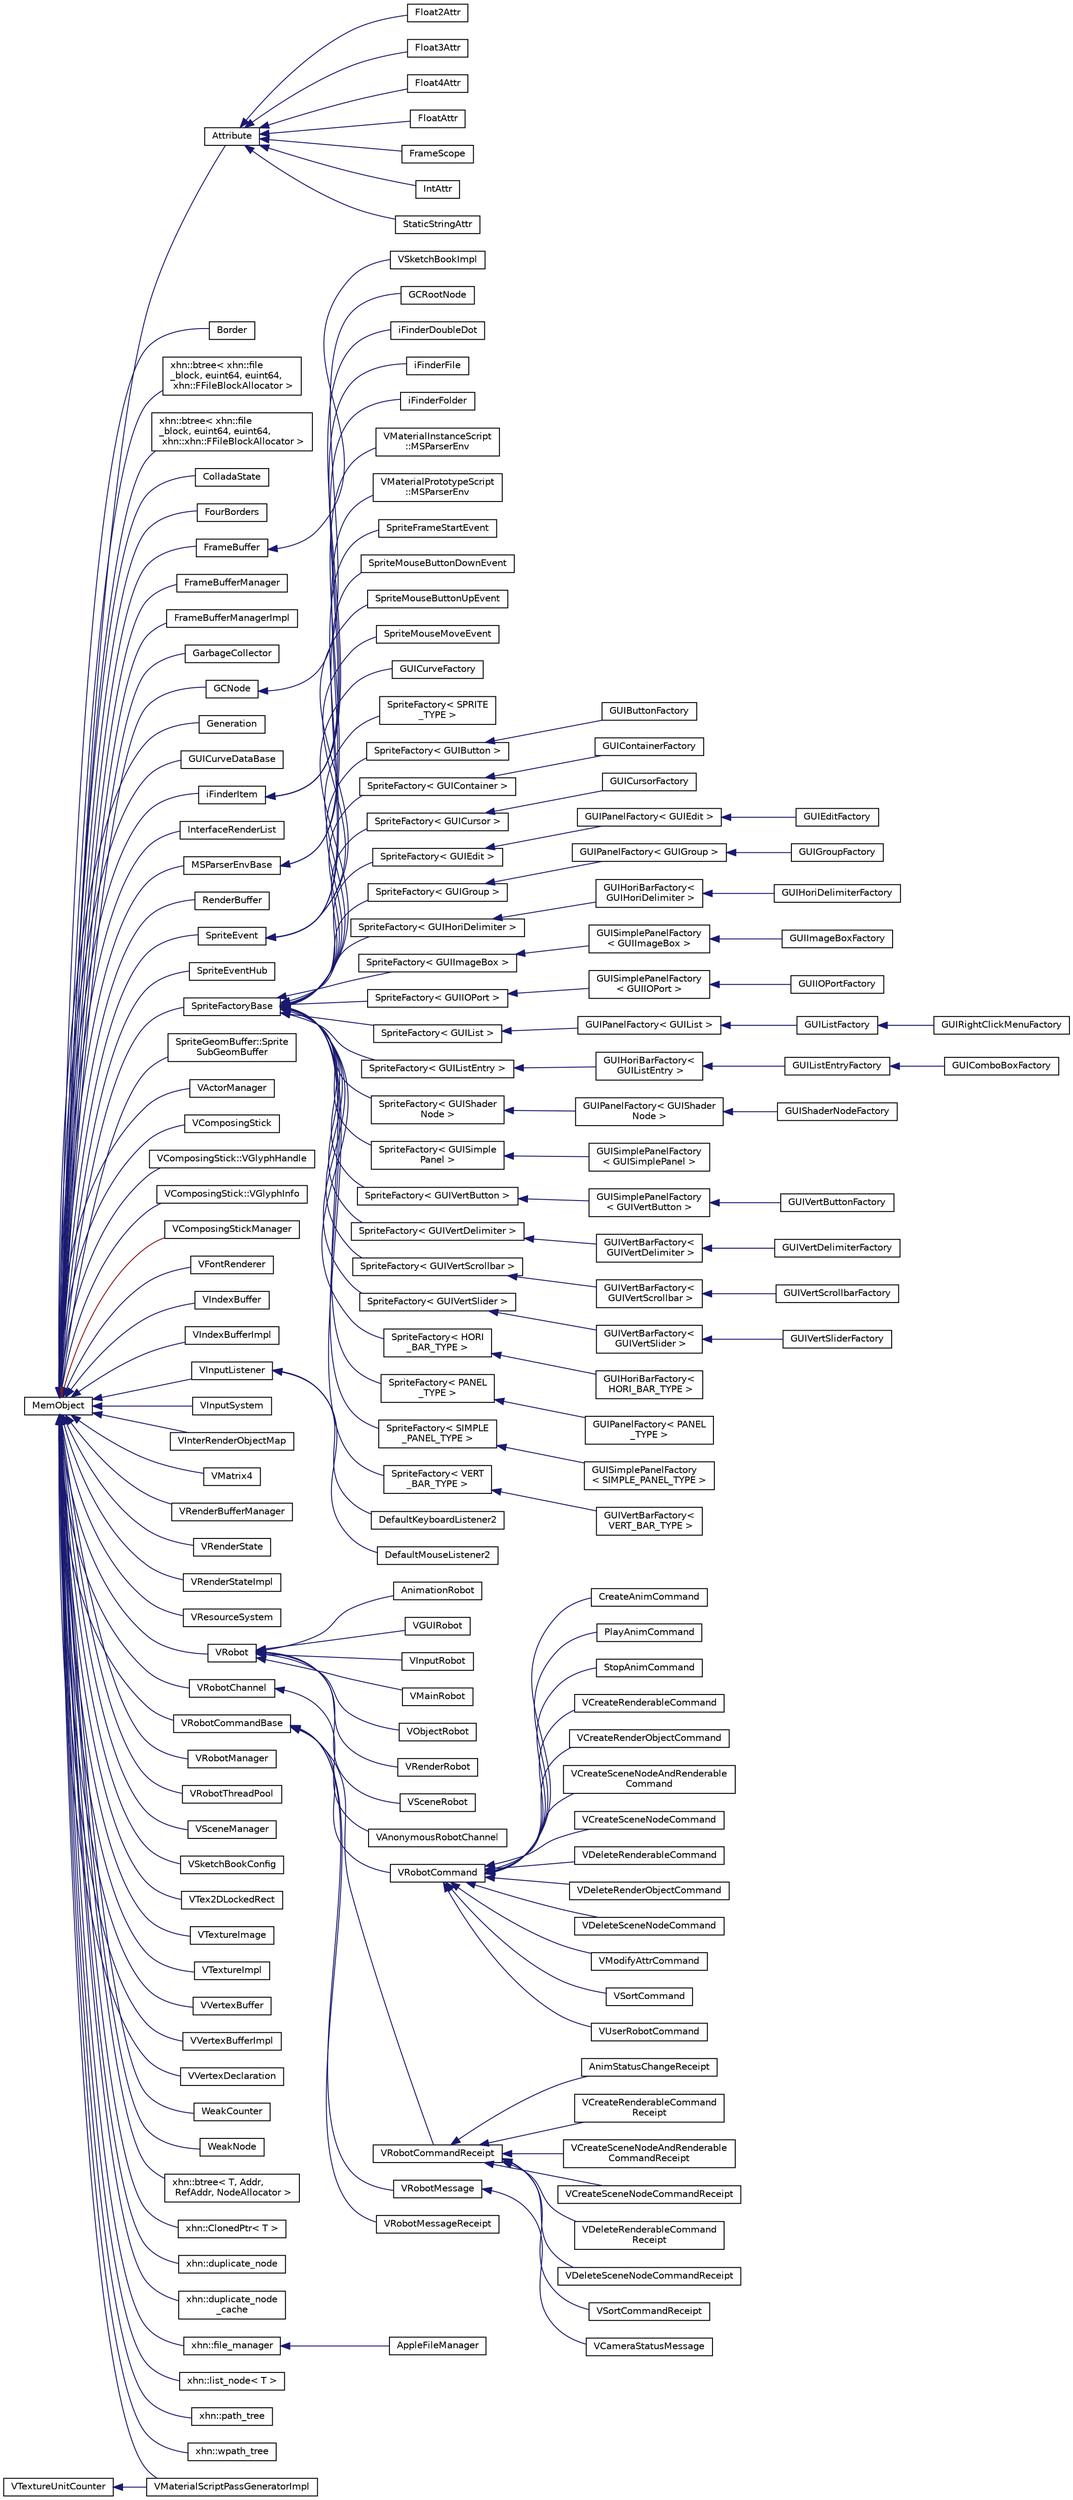digraph "Graphical Class Hierarchy"
{
  edge [fontname="Helvetica",fontsize="10",labelfontname="Helvetica",labelfontsize="10"];
  node [fontname="Helvetica",fontsize="10",shape=record];
  rankdir="LR";
  Node1 [label="MemObject",height=0.2,width=0.4,color="black", fillcolor="white", style="filled",URL="$class_mem_object.html"];
  Node1 -> Node2 [dir="back",color="midnightblue",fontsize="10",style="solid",fontname="Helvetica"];
  Node2 [label="Attribute",height=0.2,width=0.4,color="black", fillcolor="white", style="filled",URL="$class_attribute.html"];
  Node2 -> Node3 [dir="back",color="midnightblue",fontsize="10",style="solid",fontname="Helvetica"];
  Node3 [label="Float2Attr",height=0.2,width=0.4,color="black", fillcolor="white", style="filled",URL="$class_float2_attr.html"];
  Node2 -> Node4 [dir="back",color="midnightblue",fontsize="10",style="solid",fontname="Helvetica"];
  Node4 [label="Float3Attr",height=0.2,width=0.4,color="black", fillcolor="white", style="filled",URL="$class_float3_attr.html"];
  Node2 -> Node5 [dir="back",color="midnightblue",fontsize="10",style="solid",fontname="Helvetica"];
  Node5 [label="Float4Attr",height=0.2,width=0.4,color="black", fillcolor="white", style="filled",URL="$class_float4_attr.html"];
  Node2 -> Node6 [dir="back",color="midnightblue",fontsize="10",style="solid",fontname="Helvetica"];
  Node6 [label="FloatAttr",height=0.2,width=0.4,color="black", fillcolor="white", style="filled",URL="$class_float_attr.html"];
  Node2 -> Node7 [dir="back",color="midnightblue",fontsize="10",style="solid",fontname="Helvetica"];
  Node7 [label="FrameScope",height=0.2,width=0.4,color="black", fillcolor="white", style="filled",URL="$class_frame_scope.html"];
  Node2 -> Node8 [dir="back",color="midnightblue",fontsize="10",style="solid",fontname="Helvetica"];
  Node8 [label="IntAttr",height=0.2,width=0.4,color="black", fillcolor="white", style="filled",URL="$class_int_attr.html"];
  Node2 -> Node9 [dir="back",color="midnightblue",fontsize="10",style="solid",fontname="Helvetica"];
  Node9 [label="StaticStringAttr",height=0.2,width=0.4,color="black", fillcolor="white", style="filled",URL="$class_static_string_attr.html"];
  Node1 -> Node10 [dir="back",color="midnightblue",fontsize="10",style="solid",fontname="Helvetica"];
  Node10 [label="Border",height=0.2,width=0.4,color="black", fillcolor="white", style="filled",URL="$class_border.html"];
  Node1 -> Node11 [dir="back",color="midnightblue",fontsize="10",style="solid",fontname="Helvetica"];
  Node11 [label="xhn::btree\< xhn::file\l_block, euint64, euint64,\l xhn::FFileBlockAllocator \>",height=0.2,width=0.4,color="black", fillcolor="white", style="filled",URL="$classxhn_1_1btree.html"];
  Node1 -> Node12 [dir="back",color="midnightblue",fontsize="10",style="solid",fontname="Helvetica"];
  Node12 [label="xhn::btree\< xhn::file\l_block, euint64, euint64,\l xhn::xhn::FFileBlockAllocator \>",height=0.2,width=0.4,color="black", fillcolor="white", style="filled",URL="$classxhn_1_1btree.html"];
  Node1 -> Node13 [dir="back",color="midnightblue",fontsize="10",style="solid",fontname="Helvetica"];
  Node13 [label="ColladaState",height=0.2,width=0.4,color="black", fillcolor="white", style="filled",URL="$class_collada_state.html"];
  Node1 -> Node14 [dir="back",color="midnightblue",fontsize="10",style="solid",fontname="Helvetica"];
  Node14 [label="FourBorders",height=0.2,width=0.4,color="black", fillcolor="white", style="filled",URL="$struct_four_borders.html"];
  Node1 -> Node15 [dir="back",color="midnightblue",fontsize="10",style="solid",fontname="Helvetica"];
  Node15 [label="FrameBuffer",height=0.2,width=0.4,color="black", fillcolor="white", style="filled",URL="$class_frame_buffer.html",tooltip="FrameBuffer 帧缓冲 "];
  Node15 -> Node16 [dir="back",color="midnightblue",fontsize="10",style="solid",fontname="Helvetica"];
  Node16 [label="VSketchBookImpl",height=0.2,width=0.4,color="black", fillcolor="white", style="filled",URL="$class_v_sketch_book_impl.html"];
  Node1 -> Node17 [dir="back",color="midnightblue",fontsize="10",style="solid",fontname="Helvetica"];
  Node17 [label="FrameBufferManager",height=0.2,width=0.4,color="black", fillcolor="white", style="filled",URL="$class_frame_buffer_manager.html",tooltip="SINGLETON. "];
  Node1 -> Node18 [dir="back",color="midnightblue",fontsize="10",style="solid",fontname="Helvetica"];
  Node18 [label="FrameBufferManagerImpl",height=0.2,width=0.4,color="black", fillcolor="white", style="filled",URL="$class_frame_buffer_manager_impl.html",tooltip="FrameBufferManagerImpl 帧缓冲管理器的实现 "];
  Node1 -> Node19 [dir="back",color="midnightblue",fontsize="10",style="solid",fontname="Helvetica"];
  Node19 [label="GarbageCollector",height=0.2,width=0.4,color="black", fillcolor="white", style="filled",URL="$class_garbage_collector.html"];
  Node1 -> Node20 [dir="back",color="midnightblue",fontsize="10",style="solid",fontname="Helvetica"];
  Node20 [label="GCNode",height=0.2,width=0.4,color="black", fillcolor="white", style="filled",URL="$class_g_c_node.html",tooltip="#define GC_DEBUG "];
  Node20 -> Node21 [dir="back",color="midnightblue",fontsize="10",style="solid",fontname="Helvetica"];
  Node21 [label="GCRootNode",height=0.2,width=0.4,color="black", fillcolor="white", style="filled",URL="$class_g_c_root_node.html"];
  Node1 -> Node22 [dir="back",color="midnightblue",fontsize="10",style="solid",fontname="Helvetica"];
  Node22 [label="Generation",height=0.2,width=0.4,color="black", fillcolor="white", style="filled",URL="$class_generation.html"];
  Node1 -> Node23 [dir="back",color="midnightblue",fontsize="10",style="solid",fontname="Helvetica"];
  Node23 [label="GUICurveDataBase",height=0.2,width=0.4,color="black", fillcolor="white", style="filled",URL="$class_g_u_i_curve_data_base.html",tooltip="GUICurveDataBase. "];
  Node1 -> Node24 [dir="back",color="midnightblue",fontsize="10",style="solid",fontname="Helvetica"];
  Node24 [label="iFinderItem",height=0.2,width=0.4,color="black", fillcolor="white", style="filled",URL="$classi_finder_item.html"];
  Node24 -> Node25 [dir="back",color="midnightblue",fontsize="10",style="solid",fontname="Helvetica"];
  Node25 [label="iFinderDoubleDot",height=0.2,width=0.4,color="black", fillcolor="white", style="filled",URL="$classi_finder_double_dot.html"];
  Node24 -> Node26 [dir="back",color="midnightblue",fontsize="10",style="solid",fontname="Helvetica"];
  Node26 [label="iFinderFile",height=0.2,width=0.4,color="black", fillcolor="white", style="filled",URL="$classi_finder_file.html"];
  Node24 -> Node27 [dir="back",color="midnightblue",fontsize="10",style="solid",fontname="Helvetica"];
  Node27 [label="iFinderFolder",height=0.2,width=0.4,color="black", fillcolor="white", style="filled",URL="$classi_finder_folder.html"];
  Node1 -> Node28 [dir="back",color="midnightblue",fontsize="10",style="solid",fontname="Helvetica"];
  Node28 [label="InterfaceRenderList",height=0.2,width=0.4,color="black", fillcolor="white", style="filled",URL="$class_interface_render_list.html"];
  Node1 -> Node29 [dir="back",color="midnightblue",fontsize="10",style="solid",fontname="Helvetica"];
  Node29 [label="MSParserEnvBase",height=0.2,width=0.4,color="black", fillcolor="white", style="filled",URL="$class_m_s_parser_env_base.html",tooltip="MSParserEnvBase. "];
  Node29 -> Node30 [dir="back",color="midnightblue",fontsize="10",style="solid",fontname="Helvetica"];
  Node30 [label="VMaterialInstanceScript\l::MSParserEnv",height=0.2,width=0.4,color="black", fillcolor="white", style="filled",URL="$class_v_material_instance_script_1_1_m_s_parser_env.html"];
  Node29 -> Node31 [dir="back",color="midnightblue",fontsize="10",style="solid",fontname="Helvetica"];
  Node31 [label="VMaterialPrototypeScript\l::MSParserEnv",height=0.2,width=0.4,color="black", fillcolor="white", style="filled",URL="$class_v_material_prototype_script_1_1_m_s_parser_env.html"];
  Node1 -> Node32 [dir="back",color="midnightblue",fontsize="10",style="solid",fontname="Helvetica"];
  Node32 [label="RenderBuffer",height=0.2,width=0.4,color="black", fillcolor="white", style="filled",URL="$class_render_buffer.html",tooltip="RenderBuffer 渲染缓冲 "];
  Node1 -> Node33 [dir="back",color="midnightblue",fontsize="10",style="solid",fontname="Helvetica"];
  Node33 [label="SpriteEvent",height=0.2,width=0.4,color="black", fillcolor="white", style="filled",URL="$class_sprite_event.html"];
  Node33 -> Node34 [dir="back",color="midnightblue",fontsize="10",style="solid",fontname="Helvetica"];
  Node34 [label="SpriteFrameStartEvent",height=0.2,width=0.4,color="black", fillcolor="white", style="filled",URL="$class_sprite_frame_start_event.html"];
  Node33 -> Node35 [dir="back",color="midnightblue",fontsize="10",style="solid",fontname="Helvetica"];
  Node35 [label="SpriteMouseButtonDownEvent",height=0.2,width=0.4,color="black", fillcolor="white", style="filled",URL="$class_sprite_mouse_button_down_event.html"];
  Node33 -> Node36 [dir="back",color="midnightblue",fontsize="10",style="solid",fontname="Helvetica"];
  Node36 [label="SpriteMouseButtonUpEvent",height=0.2,width=0.4,color="black", fillcolor="white", style="filled",URL="$class_sprite_mouse_button_up_event.html"];
  Node33 -> Node37 [dir="back",color="midnightblue",fontsize="10",style="solid",fontname="Helvetica"];
  Node37 [label="SpriteMouseMoveEvent",height=0.2,width=0.4,color="black", fillcolor="white", style="filled",URL="$class_sprite_mouse_move_event.html"];
  Node1 -> Node38 [dir="back",color="midnightblue",fontsize="10",style="solid",fontname="Helvetica"];
  Node38 [label="SpriteEventHub",height=0.2,width=0.4,color="black", fillcolor="white", style="filled",URL="$class_sprite_event_hub.html",tooltip="SINGLETON. "];
  Node1 -> Node39 [dir="back",color="midnightblue",fontsize="10",style="solid",fontname="Helvetica"];
  Node39 [label="SpriteFactoryBase",height=0.2,width=0.4,color="black", fillcolor="white", style="filled",URL="$class_sprite_factory_base.html"];
  Node39 -> Node40 [dir="back",color="midnightblue",fontsize="10",style="solid",fontname="Helvetica"];
  Node40 [label="GUICurveFactory",height=0.2,width=0.4,color="black", fillcolor="white", style="filled",URL="$class_g_u_i_curve_factory.html"];
  Node39 -> Node41 [dir="back",color="midnightblue",fontsize="10",style="solid",fontname="Helvetica"];
  Node41 [label="SpriteFactory\< SPRITE\l_TYPE \>",height=0.2,width=0.4,color="black", fillcolor="white", style="filled",URL="$class_sprite_factory.html"];
  Node39 -> Node42 [dir="back",color="midnightblue",fontsize="10",style="solid",fontname="Helvetica"];
  Node42 [label="SpriteFactory\< GUIButton \>",height=0.2,width=0.4,color="black", fillcolor="white", style="filled",URL="$class_sprite_factory.html"];
  Node42 -> Node43 [dir="back",color="midnightblue",fontsize="10",style="solid",fontname="Helvetica"];
  Node43 [label="GUIButtonFactory",height=0.2,width=0.4,color="black", fillcolor="white", style="filled",URL="$class_g_u_i_button_factory.html"];
  Node39 -> Node44 [dir="back",color="midnightblue",fontsize="10",style="solid",fontname="Helvetica"];
  Node44 [label="SpriteFactory\< GUIContainer \>",height=0.2,width=0.4,color="black", fillcolor="white", style="filled",URL="$class_sprite_factory.html"];
  Node44 -> Node45 [dir="back",color="midnightblue",fontsize="10",style="solid",fontname="Helvetica"];
  Node45 [label="GUIContainerFactory",height=0.2,width=0.4,color="black", fillcolor="white", style="filled",URL="$class_g_u_i_container_factory.html"];
  Node39 -> Node46 [dir="back",color="midnightblue",fontsize="10",style="solid",fontname="Helvetica"];
  Node46 [label="SpriteFactory\< GUICursor \>",height=0.2,width=0.4,color="black", fillcolor="white", style="filled",URL="$class_sprite_factory.html"];
  Node46 -> Node47 [dir="back",color="midnightblue",fontsize="10",style="solid",fontname="Helvetica"];
  Node47 [label="GUICursorFactory",height=0.2,width=0.4,color="black", fillcolor="white", style="filled",URL="$class_g_u_i_cursor_factory.html"];
  Node39 -> Node48 [dir="back",color="midnightblue",fontsize="10",style="solid",fontname="Helvetica"];
  Node48 [label="SpriteFactory\< GUIEdit \>",height=0.2,width=0.4,color="black", fillcolor="white", style="filled",URL="$class_sprite_factory.html"];
  Node48 -> Node49 [dir="back",color="midnightblue",fontsize="10",style="solid",fontname="Helvetica"];
  Node49 [label="GUIPanelFactory\< GUIEdit \>",height=0.2,width=0.4,color="black", fillcolor="white", style="filled",URL="$class_g_u_i_panel_factory.html"];
  Node49 -> Node50 [dir="back",color="midnightblue",fontsize="10",style="solid",fontname="Helvetica"];
  Node50 [label="GUIEditFactory",height=0.2,width=0.4,color="black", fillcolor="white", style="filled",URL="$class_g_u_i_edit_factory.html"];
  Node39 -> Node51 [dir="back",color="midnightblue",fontsize="10",style="solid",fontname="Helvetica"];
  Node51 [label="SpriteFactory\< GUIGroup \>",height=0.2,width=0.4,color="black", fillcolor="white", style="filled",URL="$class_sprite_factory.html"];
  Node51 -> Node52 [dir="back",color="midnightblue",fontsize="10",style="solid",fontname="Helvetica"];
  Node52 [label="GUIPanelFactory\< GUIGroup \>",height=0.2,width=0.4,color="black", fillcolor="white", style="filled",URL="$class_g_u_i_panel_factory.html"];
  Node52 -> Node53 [dir="back",color="midnightblue",fontsize="10",style="solid",fontname="Helvetica"];
  Node53 [label="GUIGroupFactory",height=0.2,width=0.4,color="black", fillcolor="white", style="filled",URL="$class_g_u_i_group_factory.html"];
  Node39 -> Node54 [dir="back",color="midnightblue",fontsize="10",style="solid",fontname="Helvetica"];
  Node54 [label="SpriteFactory\< GUIHoriDelimiter \>",height=0.2,width=0.4,color="black", fillcolor="white", style="filled",URL="$class_sprite_factory.html"];
  Node54 -> Node55 [dir="back",color="midnightblue",fontsize="10",style="solid",fontname="Helvetica"];
  Node55 [label="GUIHoriBarFactory\<\l GUIHoriDelimiter \>",height=0.2,width=0.4,color="black", fillcolor="white", style="filled",URL="$class_g_u_i_hori_bar_factory.html"];
  Node55 -> Node56 [dir="back",color="midnightblue",fontsize="10",style="solid",fontname="Helvetica"];
  Node56 [label="GUIHoriDelimiterFactory",height=0.2,width=0.4,color="black", fillcolor="white", style="filled",URL="$class_g_u_i_hori_delimiter_factory.html",tooltip="GUIHoriDelimiterFactory. "];
  Node39 -> Node57 [dir="back",color="midnightblue",fontsize="10",style="solid",fontname="Helvetica"];
  Node57 [label="SpriteFactory\< GUIImageBox \>",height=0.2,width=0.4,color="black", fillcolor="white", style="filled",URL="$class_sprite_factory.html"];
  Node57 -> Node58 [dir="back",color="midnightblue",fontsize="10",style="solid",fontname="Helvetica"];
  Node58 [label="GUISimplePanelFactory\l\< GUIImageBox \>",height=0.2,width=0.4,color="black", fillcolor="white", style="filled",URL="$class_g_u_i_simple_panel_factory.html"];
  Node58 -> Node59 [dir="back",color="midnightblue",fontsize="10",style="solid",fontname="Helvetica"];
  Node59 [label="GUIImageBoxFactory",height=0.2,width=0.4,color="black", fillcolor="white", style="filled",URL="$class_g_u_i_image_box_factory.html",tooltip="GUIImageBoxFactory. "];
  Node39 -> Node60 [dir="back",color="midnightblue",fontsize="10",style="solid",fontname="Helvetica"];
  Node60 [label="SpriteFactory\< GUIIOPort \>",height=0.2,width=0.4,color="black", fillcolor="white", style="filled",URL="$class_sprite_factory.html"];
  Node60 -> Node61 [dir="back",color="midnightblue",fontsize="10",style="solid",fontname="Helvetica"];
  Node61 [label="GUISimplePanelFactory\l\< GUIIOPort \>",height=0.2,width=0.4,color="black", fillcolor="white", style="filled",URL="$class_g_u_i_simple_panel_factory.html"];
  Node61 -> Node62 [dir="back",color="midnightblue",fontsize="10",style="solid",fontname="Helvetica"];
  Node62 [label="GUIIOPortFactory",height=0.2,width=0.4,color="black", fillcolor="white", style="filled",URL="$class_g_u_i_i_o_port_factory.html"];
  Node39 -> Node63 [dir="back",color="midnightblue",fontsize="10",style="solid",fontname="Helvetica"];
  Node63 [label="SpriteFactory\< GUIList \>",height=0.2,width=0.4,color="black", fillcolor="white", style="filled",URL="$class_sprite_factory.html"];
  Node63 -> Node64 [dir="back",color="midnightblue",fontsize="10",style="solid",fontname="Helvetica"];
  Node64 [label="GUIPanelFactory\< GUIList \>",height=0.2,width=0.4,color="black", fillcolor="white", style="filled",URL="$class_g_u_i_panel_factory.html"];
  Node64 -> Node65 [dir="back",color="midnightblue",fontsize="10",style="solid",fontname="Helvetica"];
  Node65 [label="GUIListFactory",height=0.2,width=0.4,color="black", fillcolor="white", style="filled",URL="$class_g_u_i_list_factory.html"];
  Node65 -> Node66 [dir="back",color="midnightblue",fontsize="10",style="solid",fontname="Helvetica"];
  Node66 [label="GUIRightClickMenuFactory",height=0.2,width=0.4,color="black", fillcolor="white", style="filled",URL="$class_g_u_i_right_click_menu_factory.html"];
  Node39 -> Node67 [dir="back",color="midnightblue",fontsize="10",style="solid",fontname="Helvetica"];
  Node67 [label="SpriteFactory\< GUIListEntry \>",height=0.2,width=0.4,color="black", fillcolor="white", style="filled",URL="$class_sprite_factory.html"];
  Node67 -> Node68 [dir="back",color="midnightblue",fontsize="10",style="solid",fontname="Helvetica"];
  Node68 [label="GUIHoriBarFactory\<\l GUIListEntry \>",height=0.2,width=0.4,color="black", fillcolor="white", style="filled",URL="$class_g_u_i_hori_bar_factory.html"];
  Node68 -> Node69 [dir="back",color="midnightblue",fontsize="10",style="solid",fontname="Helvetica"];
  Node69 [label="GUIListEntryFactory",height=0.2,width=0.4,color="black", fillcolor="white", style="filled",URL="$class_g_u_i_list_entry_factory.html",tooltip="GUIListEntryFactory. "];
  Node69 -> Node70 [dir="back",color="midnightblue",fontsize="10",style="solid",fontname="Helvetica"];
  Node70 [label="GUIComboBoxFactory",height=0.2,width=0.4,color="black", fillcolor="white", style="filled",URL="$class_g_u_i_combo_box_factory.html"];
  Node39 -> Node71 [dir="back",color="midnightblue",fontsize="10",style="solid",fontname="Helvetica"];
  Node71 [label="SpriteFactory\< GUIShader\lNode \>",height=0.2,width=0.4,color="black", fillcolor="white", style="filled",URL="$class_sprite_factory.html"];
  Node71 -> Node72 [dir="back",color="midnightblue",fontsize="10",style="solid",fontname="Helvetica"];
  Node72 [label="GUIPanelFactory\< GUIShader\lNode \>",height=0.2,width=0.4,color="black", fillcolor="white", style="filled",URL="$class_g_u_i_panel_factory.html"];
  Node72 -> Node73 [dir="back",color="midnightblue",fontsize="10",style="solid",fontname="Helvetica"];
  Node73 [label="GUIShaderNodeFactory",height=0.2,width=0.4,color="black", fillcolor="white", style="filled",URL="$class_g_u_i_shader_node_factory.html"];
  Node39 -> Node74 [dir="back",color="midnightblue",fontsize="10",style="solid",fontname="Helvetica"];
  Node74 [label="SpriteFactory\< GUISimple\lPanel \>",height=0.2,width=0.4,color="black", fillcolor="white", style="filled",URL="$class_sprite_factory.html"];
  Node74 -> Node75 [dir="back",color="midnightblue",fontsize="10",style="solid",fontname="Helvetica"];
  Node75 [label="GUISimplePanelFactory\l\< GUISimplePanel \>",height=0.2,width=0.4,color="black", fillcolor="white", style="filled",URL="$class_g_u_i_simple_panel_factory.html"];
  Node39 -> Node76 [dir="back",color="midnightblue",fontsize="10",style="solid",fontname="Helvetica"];
  Node76 [label="SpriteFactory\< GUIVertButton \>",height=0.2,width=0.4,color="black", fillcolor="white", style="filled",URL="$class_sprite_factory.html"];
  Node76 -> Node77 [dir="back",color="midnightblue",fontsize="10",style="solid",fontname="Helvetica"];
  Node77 [label="GUISimplePanelFactory\l\< GUIVertButton \>",height=0.2,width=0.4,color="black", fillcolor="white", style="filled",URL="$class_g_u_i_simple_panel_factory.html"];
  Node77 -> Node78 [dir="back",color="midnightblue",fontsize="10",style="solid",fontname="Helvetica"];
  Node78 [label="GUIVertButtonFactory",height=0.2,width=0.4,color="black", fillcolor="white", style="filled",URL="$class_g_u_i_vert_button_factory.html"];
  Node39 -> Node79 [dir="back",color="midnightblue",fontsize="10",style="solid",fontname="Helvetica"];
  Node79 [label="SpriteFactory\< GUIVertDelimiter \>",height=0.2,width=0.4,color="black", fillcolor="white", style="filled",URL="$class_sprite_factory.html"];
  Node79 -> Node80 [dir="back",color="midnightblue",fontsize="10",style="solid",fontname="Helvetica"];
  Node80 [label="GUIVertBarFactory\<\l GUIVertDelimiter \>",height=0.2,width=0.4,color="black", fillcolor="white", style="filled",URL="$class_g_u_i_vert_bar_factory.html"];
  Node80 -> Node81 [dir="back",color="midnightblue",fontsize="10",style="solid",fontname="Helvetica"];
  Node81 [label="GUIVertDelimiterFactory",height=0.2,width=0.4,color="black", fillcolor="white", style="filled",URL="$class_g_u_i_vert_delimiter_factory.html"];
  Node39 -> Node82 [dir="back",color="midnightblue",fontsize="10",style="solid",fontname="Helvetica"];
  Node82 [label="SpriteFactory\< GUIVertScrollbar \>",height=0.2,width=0.4,color="black", fillcolor="white", style="filled",URL="$class_sprite_factory.html"];
  Node82 -> Node83 [dir="back",color="midnightblue",fontsize="10",style="solid",fontname="Helvetica"];
  Node83 [label="GUIVertBarFactory\<\l GUIVertScrollbar \>",height=0.2,width=0.4,color="black", fillcolor="white", style="filled",URL="$class_g_u_i_vert_bar_factory.html"];
  Node83 -> Node84 [dir="back",color="midnightblue",fontsize="10",style="solid",fontname="Helvetica"];
  Node84 [label="GUIVertScrollbarFactory",height=0.2,width=0.4,color="black", fillcolor="white", style="filled",URL="$class_g_u_i_vert_scrollbar_factory.html"];
  Node39 -> Node85 [dir="back",color="midnightblue",fontsize="10",style="solid",fontname="Helvetica"];
  Node85 [label="SpriteFactory\< GUIVertSlider \>",height=0.2,width=0.4,color="black", fillcolor="white", style="filled",URL="$class_sprite_factory.html"];
  Node85 -> Node86 [dir="back",color="midnightblue",fontsize="10",style="solid",fontname="Helvetica"];
  Node86 [label="GUIVertBarFactory\<\l GUIVertSlider \>",height=0.2,width=0.4,color="black", fillcolor="white", style="filled",URL="$class_g_u_i_vert_bar_factory.html"];
  Node86 -> Node87 [dir="back",color="midnightblue",fontsize="10",style="solid",fontname="Helvetica"];
  Node87 [label="GUIVertSliderFactory",height=0.2,width=0.4,color="black", fillcolor="white", style="filled",URL="$class_g_u_i_vert_slider_factory.html"];
  Node39 -> Node88 [dir="back",color="midnightblue",fontsize="10",style="solid",fontname="Helvetica"];
  Node88 [label="SpriteFactory\< HORI\l_BAR_TYPE \>",height=0.2,width=0.4,color="black", fillcolor="white", style="filled",URL="$class_sprite_factory.html"];
  Node88 -> Node89 [dir="back",color="midnightblue",fontsize="10",style="solid",fontname="Helvetica"];
  Node89 [label="GUIHoriBarFactory\<\l HORI_BAR_TYPE \>",height=0.2,width=0.4,color="black", fillcolor="white", style="filled",URL="$class_g_u_i_hori_bar_factory.html"];
  Node39 -> Node90 [dir="back",color="midnightblue",fontsize="10",style="solid",fontname="Helvetica"];
  Node90 [label="SpriteFactory\< PANEL\l_TYPE \>",height=0.2,width=0.4,color="black", fillcolor="white", style="filled",URL="$class_sprite_factory.html"];
  Node90 -> Node91 [dir="back",color="midnightblue",fontsize="10",style="solid",fontname="Helvetica"];
  Node91 [label="GUIPanelFactory\< PANEL\l_TYPE \>",height=0.2,width=0.4,color="black", fillcolor="white", style="filled",URL="$class_g_u_i_panel_factory.html"];
  Node39 -> Node92 [dir="back",color="midnightblue",fontsize="10",style="solid",fontname="Helvetica"];
  Node92 [label="SpriteFactory\< SIMPLE\l_PANEL_TYPE \>",height=0.2,width=0.4,color="black", fillcolor="white", style="filled",URL="$class_sprite_factory.html"];
  Node92 -> Node93 [dir="back",color="midnightblue",fontsize="10",style="solid",fontname="Helvetica"];
  Node93 [label="GUISimplePanelFactory\l\< SIMPLE_PANEL_TYPE \>",height=0.2,width=0.4,color="black", fillcolor="white", style="filled",URL="$class_g_u_i_simple_panel_factory.html"];
  Node39 -> Node94 [dir="back",color="midnightblue",fontsize="10",style="solid",fontname="Helvetica"];
  Node94 [label="SpriteFactory\< VERT\l_BAR_TYPE \>",height=0.2,width=0.4,color="black", fillcolor="white", style="filled",URL="$class_sprite_factory.html"];
  Node94 -> Node95 [dir="back",color="midnightblue",fontsize="10",style="solid",fontname="Helvetica"];
  Node95 [label="GUIVertBarFactory\<\l VERT_BAR_TYPE \>",height=0.2,width=0.4,color="black", fillcolor="white", style="filled",URL="$class_g_u_i_vert_bar_factory.html"];
  Node1 -> Node96 [dir="back",color="midnightblue",fontsize="10",style="solid",fontname="Helvetica"];
  Node96 [label="SpriteGeomBuffer::Sprite\lSubGeomBuffer",height=0.2,width=0.4,color="black", fillcolor="white", style="filled",URL="$class_sprite_geom_buffer_1_1_sprite_sub_geom_buffer.html"];
  Node1 -> Node97 [dir="back",color="midnightblue",fontsize="10",style="solid",fontname="Helvetica"];
  Node97 [label="VActorManager",height=0.2,width=0.4,color="black", fillcolor="white", style="filled",URL="$class_v_actor_manager.html"];
  Node1 -> Node98 [dir="back",color="midnightblue",fontsize="10",style="solid",fontname="Helvetica"];
  Node98 [label="VComposingStick",height=0.2,width=0.4,color="black", fillcolor="white", style="filled",URL="$class_v_composing_stick.html",tooltip="VComposingStick 排字板 "];
  Node1 -> Node99 [dir="back",color="midnightblue",fontsize="10",style="solid",fontname="Helvetica"];
  Node99 [label="VComposingStick::VGlyphHandle",height=0.2,width=0.4,color="black", fillcolor="white", style="filled",URL="$class_v_composing_stick_1_1_v_glyph_handle.html"];
  Node1 -> Node100 [dir="back",color="midnightblue",fontsize="10",style="solid",fontname="Helvetica"];
  Node100 [label="VComposingStick::VGlyphInfo",height=0.2,width=0.4,color="black", fillcolor="white", style="filled",URL="$struct_v_composing_stick_1_1_v_glyph_info.html"];
  Node1 -> Node101 [dir="back",color="firebrick4",fontsize="10",style="solid",fontname="Helvetica"];
  Node101 [label="VComposingStickManager",height=0.2,width=0.4,color="black", fillcolor="white", style="filled",URL="$class_v_composing_stick_manager.html",tooltip="VComposingStickManager 排字板管理器 "];
  Node1 -> Node102 [dir="back",color="midnightblue",fontsize="10",style="solid",fontname="Helvetica"];
  Node102 [label="VFontRenderer",height=0.2,width=0.4,color="black", fillcolor="white", style="filled",URL="$class_v_font_renderer.html",tooltip="VFontRenderer 字体渲染器 "];
  Node1 -> Node103 [dir="back",color="midnightblue",fontsize="10",style="solid",fontname="Helvetica"];
  Node103 [label="VIndexBuffer",height=0.2,width=0.4,color="black", fillcolor="white", style="filled",URL="$class_v_index_buffer.html"];
  Node1 -> Node104 [dir="back",color="midnightblue",fontsize="10",style="solid",fontname="Helvetica"];
  Node104 [label="VIndexBufferImpl",height=0.2,width=0.4,color="black", fillcolor="white", style="filled",URL="$class_v_index_buffer_impl.html"];
  Node1 -> Node105 [dir="back",color="midnightblue",fontsize="10",style="solid",fontname="Helvetica"];
  Node105 [label="VInputListener",height=0.2,width=0.4,color="black", fillcolor="white", style="filled",URL="$class_v_input_listener.html"];
  Node105 -> Node106 [dir="back",color="midnightblue",fontsize="10",style="solid",fontname="Helvetica"];
  Node106 [label="DefaultKeyboardListener2",height=0.2,width=0.4,color="black", fillcolor="white", style="filled",URL="$class_default_keyboard_listener2.html",tooltip="DefaultKeyboardListener2. "];
  Node105 -> Node107 [dir="back",color="midnightblue",fontsize="10",style="solid",fontname="Helvetica"];
  Node107 [label="DefaultMouseListener2",height=0.2,width=0.4,color="black", fillcolor="white", style="filled",URL="$class_default_mouse_listener2.html"];
  Node1 -> Node108 [dir="back",color="midnightblue",fontsize="10",style="solid",fontname="Helvetica"];
  Node108 [label="VInputSystem",height=0.2,width=0.4,color="black", fillcolor="white", style="filled",URL="$class_v_input_system.html"];
  Node1 -> Node109 [dir="back",color="midnightblue",fontsize="10",style="solid",fontname="Helvetica"];
  Node109 [label="VInterRenderObjectMap",height=0.2,width=0.4,color="black", fillcolor="white", style="filled",URL="$class_v_inter_render_object_map.html"];
  Node1 -> Node110 [dir="back",color="midnightblue",fontsize="10",style="solid",fontname="Helvetica"];
  Node110 [label="VMaterialScriptPassGeneratorImpl",height=0.2,width=0.4,color="black", fillcolor="white", style="filled",URL="$class_v_material_script_pass_generator_impl.html"];
  Node1 -> Node111 [dir="back",color="midnightblue",fontsize="10",style="solid",fontname="Helvetica"];
  Node111 [label="VMatrix4",height=0.2,width=0.4,color="black", fillcolor="white", style="filled",URL="$class_v_matrix4.html"];
  Node1 -> Node112 [dir="back",color="midnightblue",fontsize="10",style="solid",fontname="Helvetica"];
  Node112 [label="VRenderBufferManager",height=0.2,width=0.4,color="black", fillcolor="white", style="filled",URL="$class_v_render_buffer_manager.html",tooltip="VRenderBufferManager 渲染缓冲管理器 "];
  Node1 -> Node113 [dir="back",color="midnightblue",fontsize="10",style="solid",fontname="Helvetica"];
  Node113 [label="VRenderState",height=0.2,width=0.4,color="black", fillcolor="white", style="filled",URL="$class_v_render_state.html",tooltip="VRenderState 渲染状态 "];
  Node1 -> Node114 [dir="back",color="midnightblue",fontsize="10",style="solid",fontname="Helvetica"];
  Node114 [label="VRenderStateImpl",height=0.2,width=0.4,color="black", fillcolor="white", style="filled",URL="$class_v_render_state_impl.html"];
  Node1 -> Node115 [dir="back",color="midnightblue",fontsize="10",style="solid",fontname="Helvetica"];
  Node115 [label="VResourceSystem",height=0.2,width=0.4,color="black", fillcolor="white", style="filled",URL="$class_v_resource_system.html",tooltip="VResourceSystem 资源系统 "];
  Node1 -> Node116 [dir="back",color="midnightblue",fontsize="10",style="solid",fontname="Helvetica"];
  Node116 [label="VRobot",height=0.2,width=0.4,color="black", fillcolor="white", style="filled",URL="$class_v_robot.html",tooltip="VRobot 机器人 "];
  Node116 -> Node117 [dir="back",color="midnightblue",fontsize="10",style="solid",fontname="Helvetica"];
  Node117 [label="AnimationRobot",height=0.2,width=0.4,color="black", fillcolor="white", style="filled",URL="$class_animation_robot.html",tooltip="AnimationRobot. "];
  Node116 -> Node118 [dir="back",color="midnightblue",fontsize="10",style="solid",fontname="Helvetica"];
  Node118 [label="VGUIRobot",height=0.2,width=0.4,color="black", fillcolor="white", style="filled",URL="$class_v_g_u_i_robot.html",tooltip="GUIRobot. "];
  Node116 -> Node119 [dir="back",color="midnightblue",fontsize="10",style="solid",fontname="Helvetica"];
  Node119 [label="VInputRobot",height=0.2,width=0.4,color="black", fillcolor="white", style="filled",URL="$class_v_input_robot.html",tooltip="InputRobot. "];
  Node116 -> Node120 [dir="back",color="midnightblue",fontsize="10",style="solid",fontname="Helvetica"];
  Node120 [label="VMainRobot",height=0.2,width=0.4,color="black", fillcolor="white", style="filled",URL="$class_v_main_robot.html",tooltip="VMainRobot 主机器人 "];
  Node116 -> Node121 [dir="back",color="midnightblue",fontsize="10",style="solid",fontname="Helvetica"];
  Node121 [label="VObjectRobot",height=0.2,width=0.4,color="black", fillcolor="white", style="filled",URL="$class_v_object_robot.html",tooltip="VObjectRobot. "];
  Node116 -> Node122 [dir="back",color="midnightblue",fontsize="10",style="solid",fontname="Helvetica"];
  Node122 [label="VRenderRobot",height=0.2,width=0.4,color="black", fillcolor="white", style="filled",URL="$class_v_render_robot.html",tooltip="VRenderRobot 渲染机器人 "];
  Node116 -> Node123 [dir="back",color="midnightblue",fontsize="10",style="solid",fontname="Helvetica"];
  Node123 [label="VSceneRobot",height=0.2,width=0.4,color="black", fillcolor="white", style="filled",URL="$class_v_scene_robot.html",tooltip="VSceneRobot 场景机器人，用来进行剔除和排序 "];
  Node1 -> Node124 [dir="back",color="midnightblue",fontsize="10",style="solid",fontname="Helvetica"];
  Node124 [label="VRobotChannel",height=0.2,width=0.4,color="black", fillcolor="white", style="filled",URL="$class_v_robot_channel.html",tooltip="VRobotChannel. "];
  Node124 -> Node125 [dir="back",color="midnightblue",fontsize="10",style="solid",fontname="Helvetica"];
  Node125 [label="VAnonymousRobotChannel",height=0.2,width=0.4,color="black", fillcolor="white", style="filled",URL="$class_v_anonymous_robot_channel.html",tooltip="VAnonymousRobotChannel. "];
  Node1 -> Node126 [dir="back",color="midnightblue",fontsize="10",style="solid",fontname="Helvetica"];
  Node126 [label="VRobotCommandBase",height=0.2,width=0.4,color="black", fillcolor="white", style="filled",URL="$class_v_robot_command_base.html",tooltip="VRobotCommandBase 机器人命令接口 "];
  Node126 -> Node127 [dir="back",color="midnightblue",fontsize="10",style="solid",fontname="Helvetica"];
  Node127 [label="VRobotCommand",height=0.2,width=0.4,color="black", fillcolor="white", style="filled",URL="$class_v_robot_command.html",tooltip="VRobotCommand 机器人命令基类 "];
  Node127 -> Node128 [dir="back",color="midnightblue",fontsize="10",style="solid",fontname="Helvetica"];
  Node128 [label="CreateAnimCommand",height=0.2,width=0.4,color="black", fillcolor="white", style="filled",URL="$class_create_anim_command.html",tooltip="CreateAnimCommand. "];
  Node127 -> Node129 [dir="back",color="midnightblue",fontsize="10",style="solid",fontname="Helvetica"];
  Node129 [label="PlayAnimCommand",height=0.2,width=0.4,color="black", fillcolor="white", style="filled",URL="$class_play_anim_command.html"];
  Node127 -> Node130 [dir="back",color="midnightblue",fontsize="10",style="solid",fontname="Helvetica"];
  Node130 [label="StopAnimCommand",height=0.2,width=0.4,color="black", fillcolor="white", style="filled",URL="$class_stop_anim_command.html"];
  Node127 -> Node131 [dir="back",color="midnightblue",fontsize="10",style="solid",fontname="Helvetica"];
  Node131 [label="VCreateRenderableCommand",height=0.2,width=0.4,color="black", fillcolor="white", style="filled",URL="$class_v_create_renderable_command.html",tooltip="VCreateRenderableCommand 创建Renderable的命令 "];
  Node127 -> Node132 [dir="back",color="midnightblue",fontsize="10",style="solid",fontname="Helvetica"];
  Node132 [label="VCreateRenderObjectCommand",height=0.2,width=0.4,color="black", fillcolor="white", style="filled",URL="$class_v_create_render_object_command.html",tooltip="VCreateRenderObjectCommand. "];
  Node127 -> Node133 [dir="back",color="midnightblue",fontsize="10",style="solid",fontname="Helvetica"];
  Node133 [label="VCreateSceneNodeAndRenderable\lCommand",height=0.2,width=0.4,color="black", fillcolor="white", style="filled",URL="$class_v_create_scene_node_and_renderable_command.html",tooltip="VCreateSceneNodeAndRenderableCommand. "];
  Node127 -> Node134 [dir="back",color="midnightblue",fontsize="10",style="solid",fontname="Helvetica"];
  Node134 [label="VCreateSceneNodeCommand",height=0.2,width=0.4,color="black", fillcolor="white", style="filled",URL="$class_v_create_scene_node_command.html",tooltip="VCreateSceneNodeCommand. "];
  Node127 -> Node135 [dir="back",color="midnightblue",fontsize="10",style="solid",fontname="Helvetica"];
  Node135 [label="VDeleteRenderableCommand",height=0.2,width=0.4,color="black", fillcolor="white", style="filled",URL="$class_v_delete_renderable_command.html",tooltip="VDeleteRenderableCommand 删除Renderable的命令 "];
  Node127 -> Node136 [dir="back",color="midnightblue",fontsize="10",style="solid",fontname="Helvetica"];
  Node136 [label="VDeleteRenderObjectCommand",height=0.2,width=0.4,color="black", fillcolor="white", style="filled",URL="$class_v_delete_render_object_command.html"];
  Node127 -> Node137 [dir="back",color="midnightblue",fontsize="10",style="solid",fontname="Helvetica"];
  Node137 [label="VDeleteSceneNodeCommand",height=0.2,width=0.4,color="black", fillcolor="white", style="filled",URL="$class_v_delete_scene_node_command.html",tooltip="VDeleteSceneNodeCommand. "];
  Node127 -> Node138 [dir="back",color="midnightblue",fontsize="10",style="solid",fontname="Helvetica"];
  Node138 [label="VModifyAttrCommand",height=0.2,width=0.4,color="black", fillcolor="white", style="filled",URL="$class_v_modify_attr_command.html",tooltip="ModifyAttrCommand. "];
  Node127 -> Node139 [dir="back",color="midnightblue",fontsize="10",style="solid",fontname="Helvetica"];
  Node139 [label="VSortCommand",height=0.2,width=0.4,color="black", fillcolor="white", style="filled",URL="$class_v_sort_command.html",tooltip="VSortCommand 排序命令 "];
  Node127 -> Node140 [dir="back",color="midnightblue",fontsize="10",style="solid",fontname="Helvetica"];
  Node140 [label="VUserRobotCommand",height=0.2,width=0.4,color="black", fillcolor="white", style="filled",URL="$class_v_user_robot_command.html",tooltip="VUserRobotCommand. "];
  Node126 -> Node141 [dir="back",color="midnightblue",fontsize="10",style="solid",fontname="Helvetica"];
  Node141 [label="VRobotCommandReceipt",height=0.2,width=0.4,color="black", fillcolor="white", style="filled",URL="$class_v_robot_command_receipt.html",tooltip="VRobotCommandReceipt 机器人命令回执基类 "];
  Node141 -> Node142 [dir="back",color="midnightblue",fontsize="10",style="solid",fontname="Helvetica"];
  Node142 [label="AnimStatusChangeReceipt",height=0.2,width=0.4,color="black", fillcolor="white", style="filled",URL="$class_anim_status_change_receipt.html"];
  Node141 -> Node143 [dir="back",color="midnightblue",fontsize="10",style="solid",fontname="Helvetica"];
  Node143 [label="VCreateRenderableCommand\lReceipt",height=0.2,width=0.4,color="black", fillcolor="white", style="filled",URL="$class_v_create_renderable_command_receipt.html",tooltip="VCreateRenderableCommandReceipt 创建Renderable的命令的回执 "];
  Node141 -> Node144 [dir="back",color="midnightblue",fontsize="10",style="solid",fontname="Helvetica"];
  Node144 [label="VCreateSceneNodeAndRenderable\lCommandReceipt",height=0.2,width=0.4,color="black", fillcolor="white", style="filled",URL="$class_v_create_scene_node_and_renderable_command_receipt.html",tooltip="VCreateSceneNodeAndRenderableCommandReceipt. "];
  Node141 -> Node145 [dir="back",color="midnightblue",fontsize="10",style="solid",fontname="Helvetica"];
  Node145 [label="VCreateSceneNodeCommandReceipt",height=0.2,width=0.4,color="black", fillcolor="white", style="filled",URL="$class_v_create_scene_node_command_receipt.html",tooltip="VCreateSceneNodeCommandReceipt. "];
  Node141 -> Node146 [dir="back",color="midnightblue",fontsize="10",style="solid",fontname="Helvetica"];
  Node146 [label="VDeleteRenderableCommand\lReceipt",height=0.2,width=0.4,color="black", fillcolor="white", style="filled",URL="$class_v_delete_renderable_command_receipt.html",tooltip="VDeleteRenderableCommandReceipt 删除Renderable的命令的回执 "];
  Node141 -> Node147 [dir="back",color="midnightblue",fontsize="10",style="solid",fontname="Helvetica"];
  Node147 [label="VDeleteSceneNodeCommandReceipt",height=0.2,width=0.4,color="black", fillcolor="white", style="filled",URL="$class_v_delete_scene_node_command_receipt.html",tooltip="VDeleteSceneNodeCommandReceipt 删除SceneNode的命令的回执 "];
  Node141 -> Node148 [dir="back",color="midnightblue",fontsize="10",style="solid",fontname="Helvetica"];
  Node148 [label="VSortCommandReceipt",height=0.2,width=0.4,color="black", fillcolor="white", style="filled",URL="$class_v_sort_command_receipt.html",tooltip="VSortCommandReceipt 排序命令回执 "];
  Node126 -> Node149 [dir="back",color="midnightblue",fontsize="10",style="solid",fontname="Helvetica"];
  Node149 [label="VRobotMessage",height=0.2,width=0.4,color="black", fillcolor="white", style="filled",URL="$class_v_robot_message.html",tooltip="VRobotMessage 机器人消息基类 "];
  Node149 -> Node150 [dir="back",color="midnightblue",fontsize="10",style="solid",fontname="Helvetica"];
  Node150 [label="VCameraStatusMessage",height=0.2,width=0.4,color="black", fillcolor="white", style="filled",URL="$class_v_camera_status_message.html",tooltip="VCameraStatusMessage 摄像机状态消息 "];
  Node126 -> Node151 [dir="back",color="midnightblue",fontsize="10",style="solid",fontname="Helvetica"];
  Node151 [label="VRobotMessageReceipt",height=0.2,width=0.4,color="black", fillcolor="white", style="filled",URL="$class_v_robot_message_receipt.html",tooltip="VRobotMessageReceipt 机器人消息回执基类 "];
  Node1 -> Node152 [dir="back",color="midnightblue",fontsize="10",style="solid",fontname="Helvetica"];
  Node152 [label="VRobotManager",height=0.2,width=0.4,color="black", fillcolor="white", style="filled",URL="$class_v_robot_manager.html",tooltip="VRobotManager 机器人管理器 "];
  Node1 -> Node153 [dir="back",color="midnightblue",fontsize="10",style="solid",fontname="Helvetica"];
  Node153 [label="VRobotThreadPool",height=0.2,width=0.4,color="black", fillcolor="white", style="filled",URL="$class_v_robot_thread_pool.html"];
  Node1 -> Node154 [dir="back",color="midnightblue",fontsize="10",style="solid",fontname="Helvetica"];
  Node154 [label="VSceneManager",height=0.2,width=0.4,color="black", fillcolor="white", style="filled",URL="$class_v_scene_manager.html"];
  Node1 -> Node155 [dir="back",color="midnightblue",fontsize="10",style="solid",fontname="Helvetica"];
  Node155 [label="VSketchBookConfig",height=0.2,width=0.4,color="black", fillcolor="white", style="filled",URL="$struct_v_sketch_book_config.html"];
  Node1 -> Node156 [dir="back",color="midnightblue",fontsize="10",style="solid",fontname="Helvetica"];
  Node156 [label="VTex2DLockedRect",height=0.2,width=0.4,color="black", fillcolor="white", style="filled",URL="$class_v_tex2_d_locked_rect.html"];
  Node1 -> Node157 [dir="back",color="midnightblue",fontsize="10",style="solid",fontname="Helvetica"];
  Node157 [label="VTextureImage",height=0.2,width=0.4,color="black", fillcolor="white", style="filled",URL="$class_v_texture_image.html"];
  Node1 -> Node158 [dir="back",color="midnightblue",fontsize="10",style="solid",fontname="Helvetica"];
  Node158 [label="VTextureImpl",height=0.2,width=0.4,color="black", fillcolor="white", style="filled",URL="$class_v_texture_impl.html"];
  Node1 -> Node159 [dir="back",color="midnightblue",fontsize="10",style="solid",fontname="Helvetica"];
  Node159 [label="VVertexBuffer",height=0.2,width=0.4,color="black", fillcolor="white", style="filled",URL="$class_v_vertex_buffer.html"];
  Node1 -> Node160 [dir="back",color="midnightblue",fontsize="10",style="solid",fontname="Helvetica"];
  Node160 [label="VVertexBufferImpl",height=0.2,width=0.4,color="black", fillcolor="white", style="filled",URL="$class_v_vertex_buffer_impl.html"];
  Node1 -> Node161 [dir="back",color="midnightblue",fontsize="10",style="solid",fontname="Helvetica"];
  Node161 [label="VVertexDeclaration",height=0.2,width=0.4,color="black", fillcolor="white", style="filled",URL="$class_v_vertex_declaration.html"];
  Node1 -> Node162 [dir="back",color="midnightblue",fontsize="10",style="solid",fontname="Helvetica"];
  Node162 [label="WeakCounter",height=0.2,width=0.4,color="black", fillcolor="white", style="filled",URL="$class_weak_counter.html",tooltip="WeakCounter. "];
  Node1 -> Node163 [dir="back",color="midnightblue",fontsize="10",style="solid",fontname="Helvetica"];
  Node163 [label="WeakNode",height=0.2,width=0.4,color="black", fillcolor="white", style="filled",URL="$class_weak_node.html"];
  Node1 -> Node164 [dir="back",color="midnightblue",fontsize="10",style="solid",fontname="Helvetica"];
  Node164 [label="xhn::btree\< T, Addr,\l RefAddr, NodeAllocator \>",height=0.2,width=0.4,color="black", fillcolor="white", style="filled",URL="$classxhn_1_1btree.html"];
  Node1 -> Node165 [dir="back",color="midnightblue",fontsize="10",style="solid",fontname="Helvetica"];
  Node165 [label="xhn::ClonedPtr\< T \>",height=0.2,width=0.4,color="black", fillcolor="white", style="filled",URL="$classxhn_1_1_cloned_ptr.html",tooltip="克隆指针主要被用于函数传参数 "];
  Node1 -> Node166 [dir="back",color="midnightblue",fontsize="10",style="solid",fontname="Helvetica"];
  Node166 [label="xhn::duplicate_node",height=0.2,width=0.4,color="black", fillcolor="white", style="filled",URL="$classxhn_1_1duplicate__node.html"];
  Node1 -> Node167 [dir="back",color="midnightblue",fontsize="10",style="solid",fontname="Helvetica"];
  Node167 [label="xhn::duplicate_node\l_cache",height=0.2,width=0.4,color="black", fillcolor="white", style="filled",URL="$classxhn_1_1duplicate__node__cache.html"];
  Node1 -> Node168 [dir="back",color="midnightblue",fontsize="10",style="solid",fontname="Helvetica"];
  Node168 [label="xhn::file_manager",height=0.2,width=0.4,color="black", fillcolor="white", style="filled",URL="$classxhn_1_1file__manager.html"];
  Node168 -> Node169 [dir="back",color="midnightblue",fontsize="10",style="solid",fontname="Helvetica"];
  Node169 [label="AppleFileManager",height=0.2,width=0.4,color="black", fillcolor="white", style="filled",URL="$class_apple_file_manager.html"];
  Node1 -> Node170 [dir="back",color="midnightblue",fontsize="10",style="solid",fontname="Helvetica"];
  Node170 [label="xhn::list_node\< T \>",height=0.2,width=0.4,color="black", fillcolor="white", style="filled",URL="$classxhn_1_1list__node.html"];
  Node1 -> Node171 [dir="back",color="midnightblue",fontsize="10",style="solid",fontname="Helvetica"];
  Node171 [label="xhn::path_tree",height=0.2,width=0.4,color="black", fillcolor="white", style="filled",URL="$classxhn_1_1path__tree.html"];
  Node1 -> Node172 [dir="back",color="midnightblue",fontsize="10",style="solid",fontname="Helvetica"];
  Node172 [label="xhn::wpath_tree",height=0.2,width=0.4,color="black", fillcolor="white", style="filled",URL="$classxhn_1_1wpath__tree.html"];
  Node173 [label="VTextureUnitCounter",height=0.2,width=0.4,color="black", fillcolor="white", style="filled",URL="$class_v_texture_unit_counter.html"];
  Node173 -> Node110 [dir="back",color="midnightblue",fontsize="10",style="solid",fontname="Helvetica"];
}
